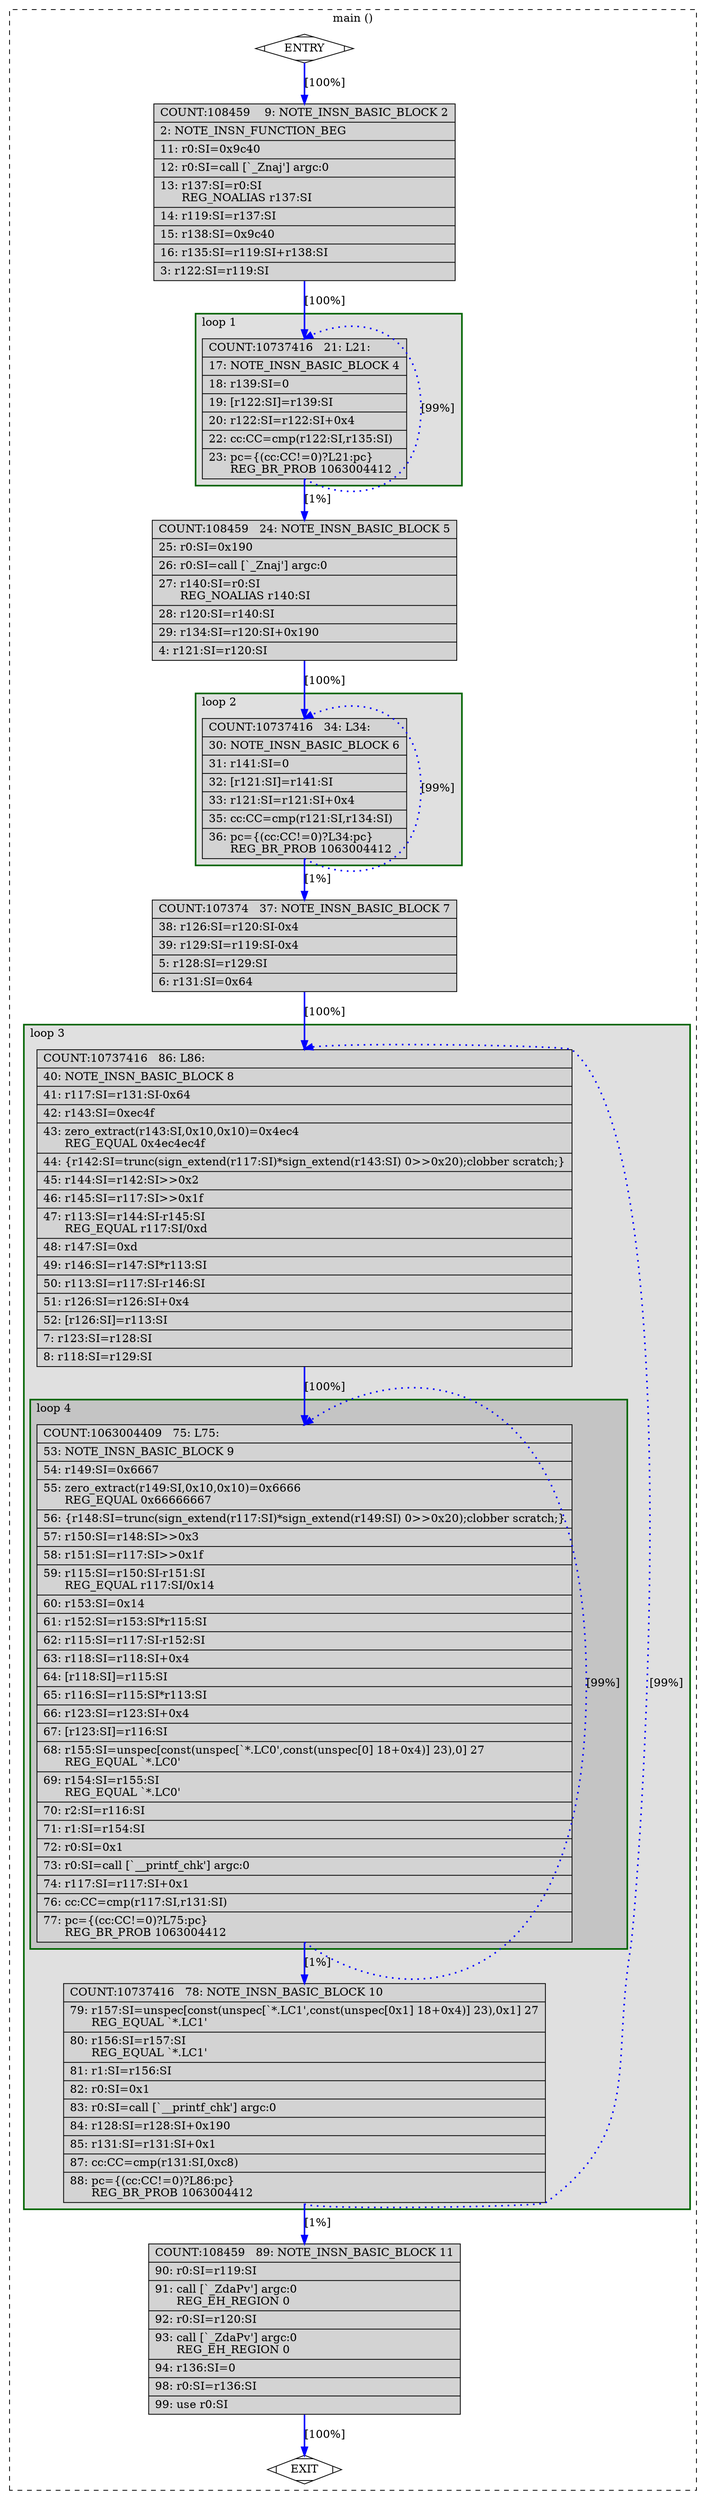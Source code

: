 digraph "a-matmul-v2.cpp.246r.vregs" {
overlap=false;
subgraph "cluster_main" {
	style="dashed";
	color="black";
	label="main ()";
	subgraph cluster_30_3 {
	style="filled";
	color="darkgreen";
	fillcolor="grey88";
	label="loop 3";
	labeljust=l;
	penwidth=2;
	subgraph cluster_30_4 {
	style="filled";
	color="darkgreen";
	fillcolor="grey77";
	label="loop 4";
	labeljust=l;
	penwidth=2;
	fn_30_basic_block_9 [shape=record,style=filled,fillcolor=lightgrey,label="{COUNT:1063004409\ \ \ 75:\ L75:\l\
|\ \ \ 53:\ NOTE_INSN_BASIC_BLOCK\ 9\l\
|\ \ \ 54:\ r149:SI=0x6667\l\
|\ \ \ 55:\ zero_extract(r149:SI,0x10,0x10)=0x6666\l\
\ \ \ \ \ \ REG_EQUAL\ 0x66666667\l\
|\ \ \ 56:\ \{r148:SI=trunc(sign_extend(r117:SI)*sign_extend(r149:SI)\ 0\>\>0x20);clobber\ scratch;\}\l\
|\ \ \ 57:\ r150:SI=r148:SI\>\>0x3\l\
|\ \ \ 58:\ r151:SI=r117:SI\>\>0x1f\l\
|\ \ \ 59:\ r115:SI=r150:SI-r151:SI\l\
\ \ \ \ \ \ REG_EQUAL\ r117:SI/0x14\l\
|\ \ \ 60:\ r153:SI=0x14\l\
|\ \ \ 61:\ r152:SI=r153:SI*r115:SI\l\
|\ \ \ 62:\ r115:SI=r117:SI-r152:SI\l\
|\ \ \ 63:\ r118:SI=r118:SI+0x4\l\
|\ \ \ 64:\ [r118:SI]=r115:SI\l\
|\ \ \ 65:\ r116:SI=r115:SI*r113:SI\l\
|\ \ \ 66:\ r123:SI=r123:SI+0x4\l\
|\ \ \ 67:\ [r123:SI]=r116:SI\l\
|\ \ \ 68:\ r155:SI=unspec[const(unspec[`*.LC0',const(unspec[0]\ 18+0x4)]\ 23),0]\ 27\l\
\ \ \ \ \ \ REG_EQUAL\ `*.LC0'\l\
|\ \ \ 69:\ r154:SI=r155:SI\l\
\ \ \ \ \ \ REG_EQUAL\ `*.LC0'\l\
|\ \ \ 70:\ r2:SI=r116:SI\l\
|\ \ \ 71:\ r1:SI=r154:SI\l\
|\ \ \ 72:\ r0:SI=0x1\l\
|\ \ \ 73:\ r0:SI=call\ [`__printf_chk']\ argc:0\l\
|\ \ \ 74:\ r117:SI=r117:SI+0x1\l\
|\ \ \ 76:\ cc:CC=cmp(r117:SI,r131:SI)\l\
|\ \ \ 77:\ pc=\{(cc:CC!=0)?L75:pc\}\l\
\ \ \ \ \ \ REG_BR_PROB\ 1063004412\l\
}"];

	}
	fn_30_basic_block_8 [shape=record,style=filled,fillcolor=lightgrey,label="{COUNT:10737416\ \ \ 86:\ L86:\l\
|\ \ \ 40:\ NOTE_INSN_BASIC_BLOCK\ 8\l\
|\ \ \ 41:\ r117:SI=r131:SI-0x64\l\
|\ \ \ 42:\ r143:SI=0xec4f\l\
|\ \ \ 43:\ zero_extract(r143:SI,0x10,0x10)=0x4ec4\l\
\ \ \ \ \ \ REG_EQUAL\ 0x4ec4ec4f\l\
|\ \ \ 44:\ \{r142:SI=trunc(sign_extend(r117:SI)*sign_extend(r143:SI)\ 0\>\>0x20);clobber\ scratch;\}\l\
|\ \ \ 45:\ r144:SI=r142:SI\>\>0x2\l\
|\ \ \ 46:\ r145:SI=r117:SI\>\>0x1f\l\
|\ \ \ 47:\ r113:SI=r144:SI-r145:SI\l\
\ \ \ \ \ \ REG_EQUAL\ r117:SI/0xd\l\
|\ \ \ 48:\ r147:SI=0xd\l\
|\ \ \ 49:\ r146:SI=r147:SI*r113:SI\l\
|\ \ \ 50:\ r113:SI=r117:SI-r146:SI\l\
|\ \ \ 51:\ r126:SI=r126:SI+0x4\l\
|\ \ \ 52:\ [r126:SI]=r113:SI\l\
|\ \ \ \ 7:\ r123:SI=r128:SI\l\
|\ \ \ \ 8:\ r118:SI=r129:SI\l\
}"];

	fn_30_basic_block_10 [shape=record,style=filled,fillcolor=lightgrey,label="{COUNT:10737416\ \ \ 78:\ NOTE_INSN_BASIC_BLOCK\ 10\l\
|\ \ \ 79:\ r157:SI=unspec[const(unspec[`*.LC1',const(unspec[0x1]\ 18+0x4)]\ 23),0x1]\ 27\l\
\ \ \ \ \ \ REG_EQUAL\ `*.LC1'\l\
|\ \ \ 80:\ r156:SI=r157:SI\l\
\ \ \ \ \ \ REG_EQUAL\ `*.LC1'\l\
|\ \ \ 81:\ r1:SI=r156:SI\l\
|\ \ \ 82:\ r0:SI=0x1\l\
|\ \ \ 83:\ r0:SI=call\ [`__printf_chk']\ argc:0\l\
|\ \ \ 84:\ r128:SI=r128:SI+0x190\l\
|\ \ \ 85:\ r131:SI=r131:SI+0x1\l\
|\ \ \ 87:\ cc:CC=cmp(r131:SI,0xc8)\l\
|\ \ \ 88:\ pc=\{(cc:CC!=0)?L86:pc\}\l\
\ \ \ \ \ \ REG_BR_PROB\ 1063004412\l\
}"];

	}
	subgraph cluster_30_2 {
	style="filled";
	color="darkgreen";
	fillcolor="grey88";
	label="loop 2";
	labeljust=l;
	penwidth=2;
	fn_30_basic_block_6 [shape=record,style=filled,fillcolor=lightgrey,label="{COUNT:10737416\ \ \ 34:\ L34:\l\
|\ \ \ 30:\ NOTE_INSN_BASIC_BLOCK\ 6\l\
|\ \ \ 31:\ r141:SI=0\l\
|\ \ \ 32:\ [r121:SI]=r141:SI\l\
|\ \ \ 33:\ r121:SI=r121:SI+0x4\l\
|\ \ \ 35:\ cc:CC=cmp(r121:SI,r134:SI)\l\
|\ \ \ 36:\ pc=\{(cc:CC!=0)?L34:pc\}\l\
\ \ \ \ \ \ REG_BR_PROB\ 1063004412\l\
}"];

	}
	subgraph cluster_30_1 {
	style="filled";
	color="darkgreen";
	fillcolor="grey88";
	label="loop 1";
	labeljust=l;
	penwidth=2;
	fn_30_basic_block_4 [shape=record,style=filled,fillcolor=lightgrey,label="{COUNT:10737416\ \ \ 21:\ L21:\l\
|\ \ \ 17:\ NOTE_INSN_BASIC_BLOCK\ 4\l\
|\ \ \ 18:\ r139:SI=0\l\
|\ \ \ 19:\ [r122:SI]=r139:SI\l\
|\ \ \ 20:\ r122:SI=r122:SI+0x4\l\
|\ \ \ 22:\ cc:CC=cmp(r122:SI,r135:SI)\l\
|\ \ \ 23:\ pc=\{(cc:CC!=0)?L21:pc\}\l\
\ \ \ \ \ \ REG_BR_PROB\ 1063004412\l\
}"];

	}
	fn_30_basic_block_0 [shape=Mdiamond,style=filled,fillcolor=white,label="ENTRY"];

	fn_30_basic_block_1 [shape=Mdiamond,style=filled,fillcolor=white,label="EXIT"];

	fn_30_basic_block_2 [shape=record,style=filled,fillcolor=lightgrey,label="{COUNT:108459\ \ \ \ 9:\ NOTE_INSN_BASIC_BLOCK\ 2\l\
|\ \ \ \ 2:\ NOTE_INSN_FUNCTION_BEG\l\
|\ \ \ 11:\ r0:SI=0x9c40\l\
|\ \ \ 12:\ r0:SI=call\ [`_Znaj']\ argc:0\l\
|\ \ \ 13:\ r137:SI=r0:SI\l\
\ \ \ \ \ \ REG_NOALIAS\ r137:SI\l\
|\ \ \ 14:\ r119:SI=r137:SI\l\
|\ \ \ 15:\ r138:SI=0x9c40\l\
|\ \ \ 16:\ r135:SI=r119:SI+r138:SI\l\
|\ \ \ \ 3:\ r122:SI=r119:SI\l\
}"];

	fn_30_basic_block_5 [shape=record,style=filled,fillcolor=lightgrey,label="{COUNT:108459\ \ \ 24:\ NOTE_INSN_BASIC_BLOCK\ 5\l\
|\ \ \ 25:\ r0:SI=0x190\l\
|\ \ \ 26:\ r0:SI=call\ [`_Znaj']\ argc:0\l\
|\ \ \ 27:\ r140:SI=r0:SI\l\
\ \ \ \ \ \ REG_NOALIAS\ r140:SI\l\
|\ \ \ 28:\ r120:SI=r140:SI\l\
|\ \ \ 29:\ r134:SI=r120:SI+0x190\l\
|\ \ \ \ 4:\ r121:SI=r120:SI\l\
}"];

	fn_30_basic_block_7 [shape=record,style=filled,fillcolor=lightgrey,label="{COUNT:107374\ \ \ 37:\ NOTE_INSN_BASIC_BLOCK\ 7\l\
|\ \ \ 38:\ r126:SI=r120:SI-0x4\l\
|\ \ \ 39:\ r129:SI=r119:SI-0x4\l\
|\ \ \ \ 5:\ r128:SI=r129:SI\l\
|\ \ \ \ 6:\ r131:SI=0x64\l\
}"];

	fn_30_basic_block_11 [shape=record,style=filled,fillcolor=lightgrey,label="{COUNT:108459\ \ \ 89:\ NOTE_INSN_BASIC_BLOCK\ 11\l\
|\ \ \ 90:\ r0:SI=r119:SI\l\
|\ \ \ 91:\ call\ [`_ZdaPv']\ argc:0\l\
\ \ \ \ \ \ REG_EH_REGION\ 0\l\
|\ \ \ 92:\ r0:SI=r120:SI\l\
|\ \ \ 93:\ call\ [`_ZdaPv']\ argc:0\l\
\ \ \ \ \ \ REG_EH_REGION\ 0\l\
|\ \ \ 94:\ r136:SI=0\l\
|\ \ \ 98:\ r0:SI=r136:SI\l\
|\ \ \ 99:\ use\ r0:SI\l\
}"];

	fn_30_basic_block_0:s -> fn_30_basic_block_2:n [style="solid,bold",color=blue,weight=100,constraint=true,label="[100%]"];
	fn_30_basic_block_2:s -> fn_30_basic_block_4:n [style="solid,bold",color=blue,weight=100,constraint=true,label="[100%]"];
	fn_30_basic_block_4:s -> fn_30_basic_block_4:n [style="dotted,bold",color=blue,weight=10,constraint=false,label="[99%]"];
	fn_30_basic_block_4:s -> fn_30_basic_block_5:n [style="solid,bold",color=blue,weight=100,constraint=true,label="[1%]"];
	fn_30_basic_block_5:s -> fn_30_basic_block_6:n [style="solid,bold",color=blue,weight=100,constraint=true,label="[100%]"];
	fn_30_basic_block_6:s -> fn_30_basic_block_6:n [style="dotted,bold",color=blue,weight=10,constraint=false,label="[99%]"];
	fn_30_basic_block_6:s -> fn_30_basic_block_7:n [style="solid,bold",color=blue,weight=100,constraint=true,label="[1%]"];
	fn_30_basic_block_7:s -> fn_30_basic_block_8:n [style="solid,bold",color=blue,weight=100,constraint=true,label="[100%]"];
	fn_30_basic_block_8:s -> fn_30_basic_block_9:n [style="solid,bold",color=blue,weight=100,constraint=true,label="[100%]"];
	fn_30_basic_block_9:s -> fn_30_basic_block_9:n [style="dotted,bold",color=blue,weight=10,constraint=false,label="[99%]"];
	fn_30_basic_block_9:s -> fn_30_basic_block_10:n [style="solid,bold",color=blue,weight=100,constraint=true,label="[1%]"];
	fn_30_basic_block_10:s -> fn_30_basic_block_8:n [style="dotted,bold",color=blue,weight=10,constraint=false,label="[99%]"];
	fn_30_basic_block_10:s -> fn_30_basic_block_11:n [style="solid,bold",color=blue,weight=100,constraint=true,label="[1%]"];
	fn_30_basic_block_11:s -> fn_30_basic_block_1:n [style="solid,bold",color=blue,weight=100,constraint=true,label="[100%]"];
	fn_30_basic_block_0:s -> fn_30_basic_block_1:n [style="invis",constraint=true];
}
}
